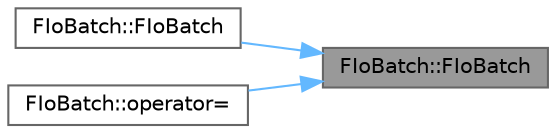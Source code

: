 digraph "FIoBatch::FIoBatch"
{
 // INTERACTIVE_SVG=YES
 // LATEX_PDF_SIZE
  bgcolor="transparent";
  edge [fontname=Helvetica,fontsize=10,labelfontname=Helvetica,labelfontsize=10];
  node [fontname=Helvetica,fontsize=10,shape=box,height=0.2,width=0.4];
  rankdir="RL";
  Node1 [id="Node000001",label="FIoBatch::FIoBatch",height=0.2,width=0.4,color="gray40", fillcolor="grey60", style="filled", fontcolor="black",tooltip=" "];
  Node1 -> Node2 [id="edge1_Node000001_Node000002",dir="back",color="steelblue1",style="solid",tooltip=" "];
  Node2 [id="Node000002",label="FIoBatch::FIoBatch",height=0.2,width=0.4,color="grey40", fillcolor="white", style="filled",URL="$d1/d08/classFIoBatch.html#a423887e3af7d5f7f0d8a1470590c4e7f",tooltip=" "];
  Node1 -> Node3 [id="edge2_Node000001_Node000003",dir="back",color="steelblue1",style="solid",tooltip=" "];
  Node3 [id="Node000003",label="FIoBatch::operator=",height=0.2,width=0.4,color="grey40", fillcolor="white", style="filled",URL="$d1/d08/classFIoBatch.html#ac6b94423de3912d0fc74cf85bdb9224c",tooltip=" "];
}

